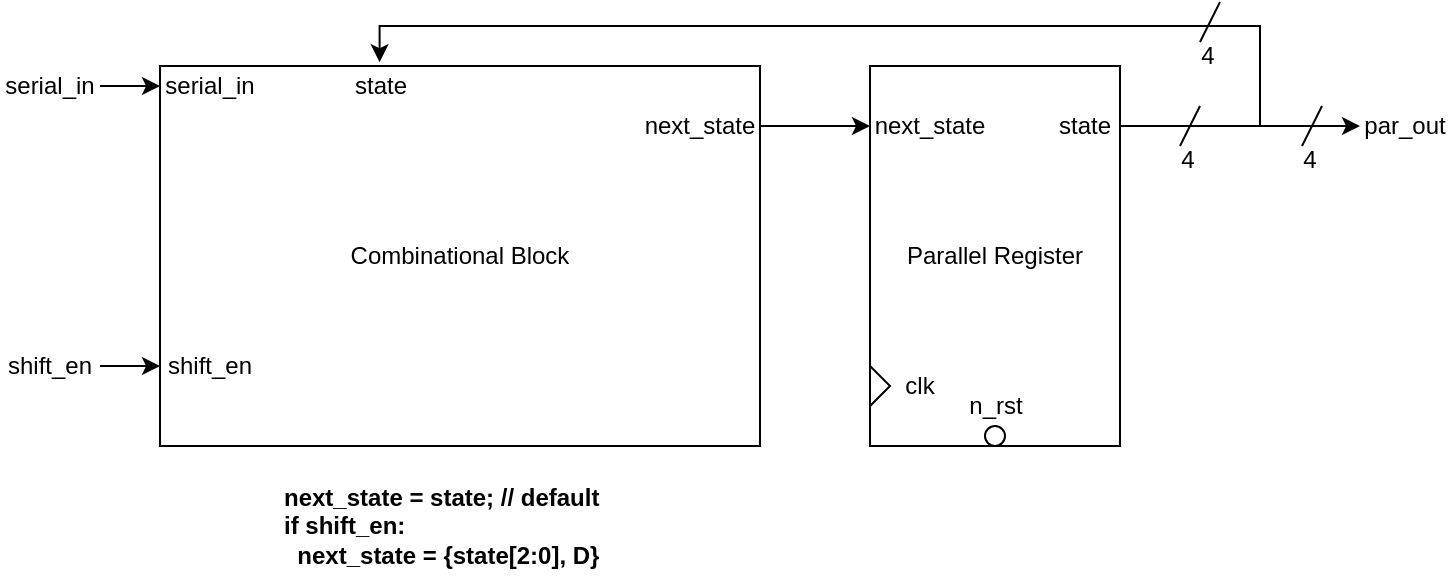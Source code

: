 <mxfile version="14.4.2" type="device"><diagram id="p2xrJPmFogBZUXTf0_bU" name="Page-1"><mxGraphModel dx="813" dy="435" grid="1" gridSize="10" guides="1" tooltips="1" connect="1" arrows="1" fold="1" page="1" pageScale="1" pageWidth="850" pageHeight="1100" math="0" shadow="0"><root><mxCell id="0"/><mxCell id="1" parent="0"/><mxCell id="oHVMs_vZMVrx0E16GJjL-1" value="Parallel Register" style="rounded=0;whiteSpace=wrap;html=1;" vertex="1" parent="1"><mxGeometry x="535" y="160" width="125" height="190" as="geometry"/></mxCell><mxCell id="oHVMs_vZMVrx0E16GJjL-2" value="" style="triangle;whiteSpace=wrap;html=1;" vertex="1" parent="1"><mxGeometry x="535" y="310" width="10" height="20" as="geometry"/></mxCell><mxCell id="oHVMs_vZMVrx0E16GJjL-3" value="" style="ellipse;whiteSpace=wrap;html=1;aspect=fixed;" vertex="1" parent="1"><mxGeometry x="592.5" y="340" width="10" height="10" as="geometry"/></mxCell><mxCell id="oHVMs_vZMVrx0E16GJjL-4" value="clk" style="text;html=1;strokeColor=none;fillColor=none;align=center;verticalAlign=middle;whiteSpace=wrap;rounded=0;" vertex="1" parent="1"><mxGeometry x="545" y="310" width="30" height="20" as="geometry"/></mxCell><mxCell id="oHVMs_vZMVrx0E16GJjL-5" value="n_rst" style="text;html=1;strokeColor=none;fillColor=none;align=center;verticalAlign=middle;whiteSpace=wrap;rounded=0;" vertex="1" parent="1"><mxGeometry x="582.5" y="320" width="30" height="20" as="geometry"/></mxCell><mxCell id="oHVMs_vZMVrx0E16GJjL-15" value="" style="edgeStyle=orthogonalEdgeStyle;rounded=0;orthogonalLoop=1;jettySize=auto;html=1;entryX=0.366;entryY=-0.01;entryDx=0;entryDy=0;entryPerimeter=0;" edge="1" parent="1" source="oHVMs_vZMVrx0E16GJjL-6" target="oHVMs_vZMVrx0E16GJjL-10"><mxGeometry x="-0.8" relative="1" as="geometry"><Array as="points"><mxPoint x="730" y="190"/><mxPoint x="730" y="140"/><mxPoint x="290" y="140"/></Array><mxPoint as="offset"/></mxGeometry></mxCell><mxCell id="oHVMs_vZMVrx0E16GJjL-70" style="edgeStyle=orthogonalEdgeStyle;rounded=0;orthogonalLoop=1;jettySize=auto;html=1;entryX=0;entryY=0.5;entryDx=0;entryDy=0;" edge="1" parent="1" source="oHVMs_vZMVrx0E16GJjL-6" target="oHVMs_vZMVrx0E16GJjL-9"><mxGeometry relative="1" as="geometry"/></mxCell><mxCell id="oHVMs_vZMVrx0E16GJjL-6" value="state" style="text;html=1;strokeColor=none;fillColor=none;align=center;verticalAlign=middle;whiteSpace=wrap;rounded=0;" vertex="1" parent="1"><mxGeometry x="625" y="180" width="35" height="20" as="geometry"/></mxCell><mxCell id="oHVMs_vZMVrx0E16GJjL-9" value="par_out" style="text;html=1;strokeColor=none;fillColor=none;align=center;verticalAlign=middle;whiteSpace=wrap;rounded=0;" vertex="1" parent="1"><mxGeometry x="780" y="180" width="45" height="20" as="geometry"/></mxCell><mxCell id="oHVMs_vZMVrx0E16GJjL-10" value="Combinational Block" style="rounded=0;whiteSpace=wrap;html=1;" vertex="1" parent="1"><mxGeometry x="180" y="160" width="300" height="190" as="geometry"/></mxCell><mxCell id="oHVMs_vZMVrx0E16GJjL-11" value="next_state" style="text;html=1;strokeColor=none;fillColor=none;align=center;verticalAlign=middle;whiteSpace=wrap;rounded=0;" vertex="1" parent="1"><mxGeometry x="535" y="180" width="60" height="20" as="geometry"/></mxCell><mxCell id="oHVMs_vZMVrx0E16GJjL-13" style="edgeStyle=orthogonalEdgeStyle;rounded=0;orthogonalLoop=1;jettySize=auto;html=1;entryX=0;entryY=0.5;entryDx=0;entryDy=0;" edge="1" parent="1" source="oHVMs_vZMVrx0E16GJjL-12" target="oHVMs_vZMVrx0E16GJjL-11"><mxGeometry relative="1" as="geometry"/></mxCell><mxCell id="oHVMs_vZMVrx0E16GJjL-12" value="next_state" style="text;html=1;strokeColor=none;fillColor=none;align=center;verticalAlign=middle;whiteSpace=wrap;rounded=0;" vertex="1" parent="1"><mxGeometry x="420" y="180" width="60" height="20" as="geometry"/></mxCell><mxCell id="oHVMs_vZMVrx0E16GJjL-14" value="state" style="text;html=1;strokeColor=none;fillColor=none;align=center;verticalAlign=middle;whiteSpace=wrap;rounded=0;" vertex="1" parent="1"><mxGeometry x="272.5" y="165" width="35" height="10" as="geometry"/></mxCell><mxCell id="oHVMs_vZMVrx0E16GJjL-16" value="shift_en" style="text;html=1;strokeColor=none;fillColor=none;align=center;verticalAlign=middle;whiteSpace=wrap;rounded=0;" vertex="1" parent="1"><mxGeometry x="180" y="300" width="50" height="20" as="geometry"/></mxCell><mxCell id="oHVMs_vZMVrx0E16GJjL-18" style="edgeStyle=orthogonalEdgeStyle;rounded=0;orthogonalLoop=1;jettySize=auto;html=1;entryX=0;entryY=0.5;entryDx=0;entryDy=0;" edge="1" parent="1" source="oHVMs_vZMVrx0E16GJjL-17" target="oHVMs_vZMVrx0E16GJjL-16"><mxGeometry relative="1" as="geometry"/></mxCell><mxCell id="oHVMs_vZMVrx0E16GJjL-17" value="shift_en" style="text;html=1;strokeColor=none;fillColor=none;align=center;verticalAlign=middle;whiteSpace=wrap;rounded=0;" vertex="1" parent="1"><mxGeometry x="100" y="300" width="50" height="20" as="geometry"/></mxCell><mxCell id="oHVMs_vZMVrx0E16GJjL-19" value="serial_in" style="text;html=1;strokeColor=none;fillColor=none;align=center;verticalAlign=middle;whiteSpace=wrap;rounded=0;" vertex="1" parent="1"><mxGeometry x="180" y="160" width="50" height="20" as="geometry"/></mxCell><mxCell id="oHVMs_vZMVrx0E16GJjL-21" style="edgeStyle=orthogonalEdgeStyle;rounded=0;orthogonalLoop=1;jettySize=auto;html=1;entryX=0;entryY=0.5;entryDx=0;entryDy=0;" edge="1" parent="1" source="oHVMs_vZMVrx0E16GJjL-20" target="oHVMs_vZMVrx0E16GJjL-19"><mxGeometry relative="1" as="geometry"/></mxCell><mxCell id="oHVMs_vZMVrx0E16GJjL-20" value="serial_in" style="text;html=1;strokeColor=none;fillColor=none;align=center;verticalAlign=middle;whiteSpace=wrap;rounded=0;" vertex="1" parent="1"><mxGeometry x="100" y="160" width="50" height="20" as="geometry"/></mxCell><mxCell id="oHVMs_vZMVrx0E16GJjL-67" value="" style="endArrow=none;html=1;" edge="1" parent="1"><mxGeometry width="50" height="50" relative="1" as="geometry"><mxPoint x="690" y="200" as="sourcePoint"/><mxPoint x="700" y="180" as="targetPoint"/></mxGeometry></mxCell><mxCell id="oHVMs_vZMVrx0E16GJjL-68" value="&lt;div align=&quot;left&quot;&gt;next_state = state; // default&lt;br&gt;&lt;/div&gt;&lt;div align=&quot;left&quot;&gt;if shift_en:&lt;/div&gt;&lt;div align=&quot;left&quot;&gt;&amp;nbsp; next_state = {state[2:0], D}&lt;br&gt;&lt;/div&gt;" style="text;html=1;strokeColor=none;fillColor=none;align=left;verticalAlign=middle;whiteSpace=wrap;rounded=0;fontStyle=1" vertex="1" parent="1"><mxGeometry x="240" y="360" width="180" height="60" as="geometry"/></mxCell><mxCell id="oHVMs_vZMVrx0E16GJjL-71" value="4" style="text;html=1;strokeColor=none;fillColor=none;align=center;verticalAlign=middle;whiteSpace=wrap;rounded=0;" vertex="1" parent="1"><mxGeometry x="689" y="202" width="10" height="10" as="geometry"/></mxCell><mxCell id="oHVMs_vZMVrx0E16GJjL-74" value="" style="endArrow=none;html=1;" edge="1" parent="1"><mxGeometry width="50" height="50" relative="1" as="geometry"><mxPoint x="751" y="200" as="sourcePoint"/><mxPoint x="761" y="180" as="targetPoint"/></mxGeometry></mxCell><mxCell id="oHVMs_vZMVrx0E16GJjL-75" value="4" style="text;html=1;strokeColor=none;fillColor=none;align=center;verticalAlign=middle;whiteSpace=wrap;rounded=0;" vertex="1" parent="1"><mxGeometry x="750" y="202" width="10" height="10" as="geometry"/></mxCell><mxCell id="oHVMs_vZMVrx0E16GJjL-76" value="" style="endArrow=none;html=1;" edge="1" parent="1"><mxGeometry width="50" height="50" relative="1" as="geometry"><mxPoint x="700" y="148" as="sourcePoint"/><mxPoint x="710" y="128" as="targetPoint"/></mxGeometry></mxCell><mxCell id="oHVMs_vZMVrx0E16GJjL-77" value="4" style="text;html=1;strokeColor=none;fillColor=none;align=center;verticalAlign=middle;whiteSpace=wrap;rounded=0;" vertex="1" parent="1"><mxGeometry x="699" y="150" width="10" height="10" as="geometry"/></mxCell></root></mxGraphModel></diagram></mxfile>